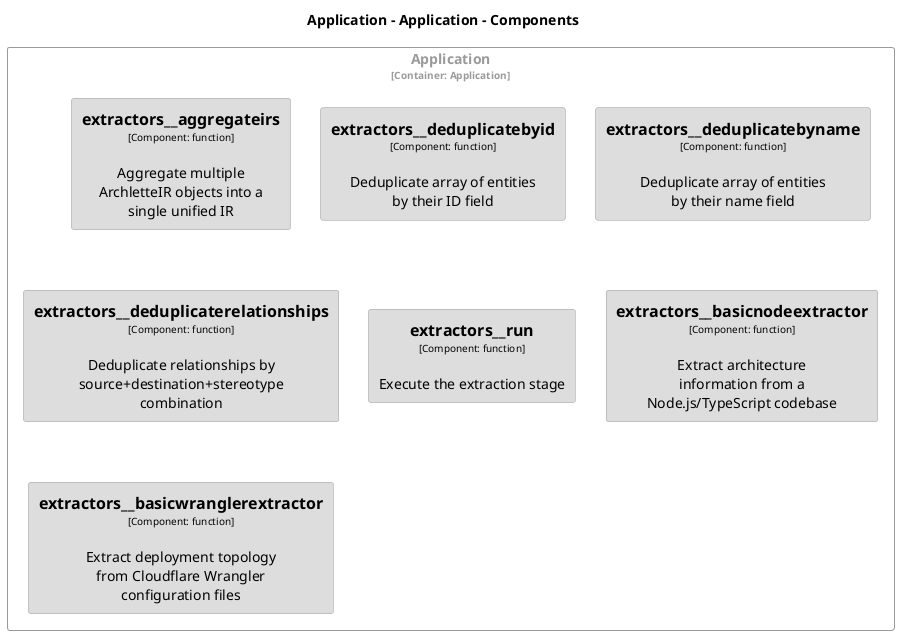@startuml
set separator none
title Application - Application - Components

top to bottom direction
skinparam ranksep 60
skinparam nodesep 30

skinparam {
  arrowFontSize 10
  defaultTextAlignment center
  wrapWidth 200
  maxMessageSize 100
}

hide stereotype

skinparam rectangle<<Application.Application.extractors__aggregateirs>> {
  BackgroundColor #dddddd
  FontColor #000000
  BorderColor #9a9a9a
  shadowing false
}
skinparam rectangle<<Application.Application.extractors__basicnodeextractor>> {
  BackgroundColor #dddddd
  FontColor #000000
  BorderColor #9a9a9a
  shadowing false
}
skinparam rectangle<<Application.Application.extractors__basicwranglerextractor>> {
  BackgroundColor #dddddd
  FontColor #000000
  BorderColor #9a9a9a
  shadowing false
}
skinparam rectangle<<Application.Application.extractors__deduplicatebyid>> {
  BackgroundColor #dddddd
  FontColor #000000
  BorderColor #9a9a9a
  shadowing false
}
skinparam rectangle<<Application.Application.extractors__deduplicatebyname>> {
  BackgroundColor #dddddd
  FontColor #000000
  BorderColor #9a9a9a
  shadowing false
}
skinparam rectangle<<Application.Application.extractors__deduplicaterelationships>> {
  BackgroundColor #dddddd
  FontColor #000000
  BorderColor #9a9a9a
  shadowing false
}
skinparam rectangle<<Application.Application.extractors__run>> {
  BackgroundColor #dddddd
  FontColor #000000
  BorderColor #9a9a9a
  shadowing false
}
skinparam rectangle<<Application.Application>> {
  BorderColor #9a9a9a
  FontColor #9a9a9a
  shadowing false
}

rectangle "Application\n<size:10>[Container: Application]</size>" <<Application.Application>> {
  rectangle "==extractors__aggregateirs\n<size:10>[Component: function]</size>\n\nAggregate multiple ArchletteIR objects into a single unified IR" <<Application.Application.extractors__aggregateirs>> as Application.Application.extractors__aggregateirs
  rectangle "==extractors__deduplicatebyid\n<size:10>[Component: function]</size>\n\nDeduplicate array of entities by their ID field" <<Application.Application.extractors__deduplicatebyid>> as Application.Application.extractors__deduplicatebyid
  rectangle "==extractors__deduplicatebyname\n<size:10>[Component: function]</size>\n\nDeduplicate array of entities by their name field" <<Application.Application.extractors__deduplicatebyname>> as Application.Application.extractors__deduplicatebyname
  rectangle "==extractors__deduplicaterelationships\n<size:10>[Component: function]</size>\n\nDeduplicate relationships by source+destination+stereotype combination" <<Application.Application.extractors__deduplicaterelationships>> as Application.Application.extractors__deduplicaterelationships
  rectangle "==extractors__run\n<size:10>[Component: function]</size>\n\nExecute the extraction stage" <<Application.Application.extractors__run>> as Application.Application.extractors__run
  rectangle "==extractors__basicnodeextractor\n<size:10>[Component: function]</size>\n\nExtract architecture information from a Node.js/TypeScript codebase" <<Application.Application.extractors__basicnodeextractor>> as Application.Application.extractors__basicnodeextractor
  rectangle "==extractors__basicwranglerextractor\n<size:10>[Component: function]</size>\n\nExtract deployment topology from Cloudflare Wrangler configuration files" <<Application.Application.extractors__basicwranglerextractor>> as Application.Application.extractors__basicwranglerextractor
}

@enduml